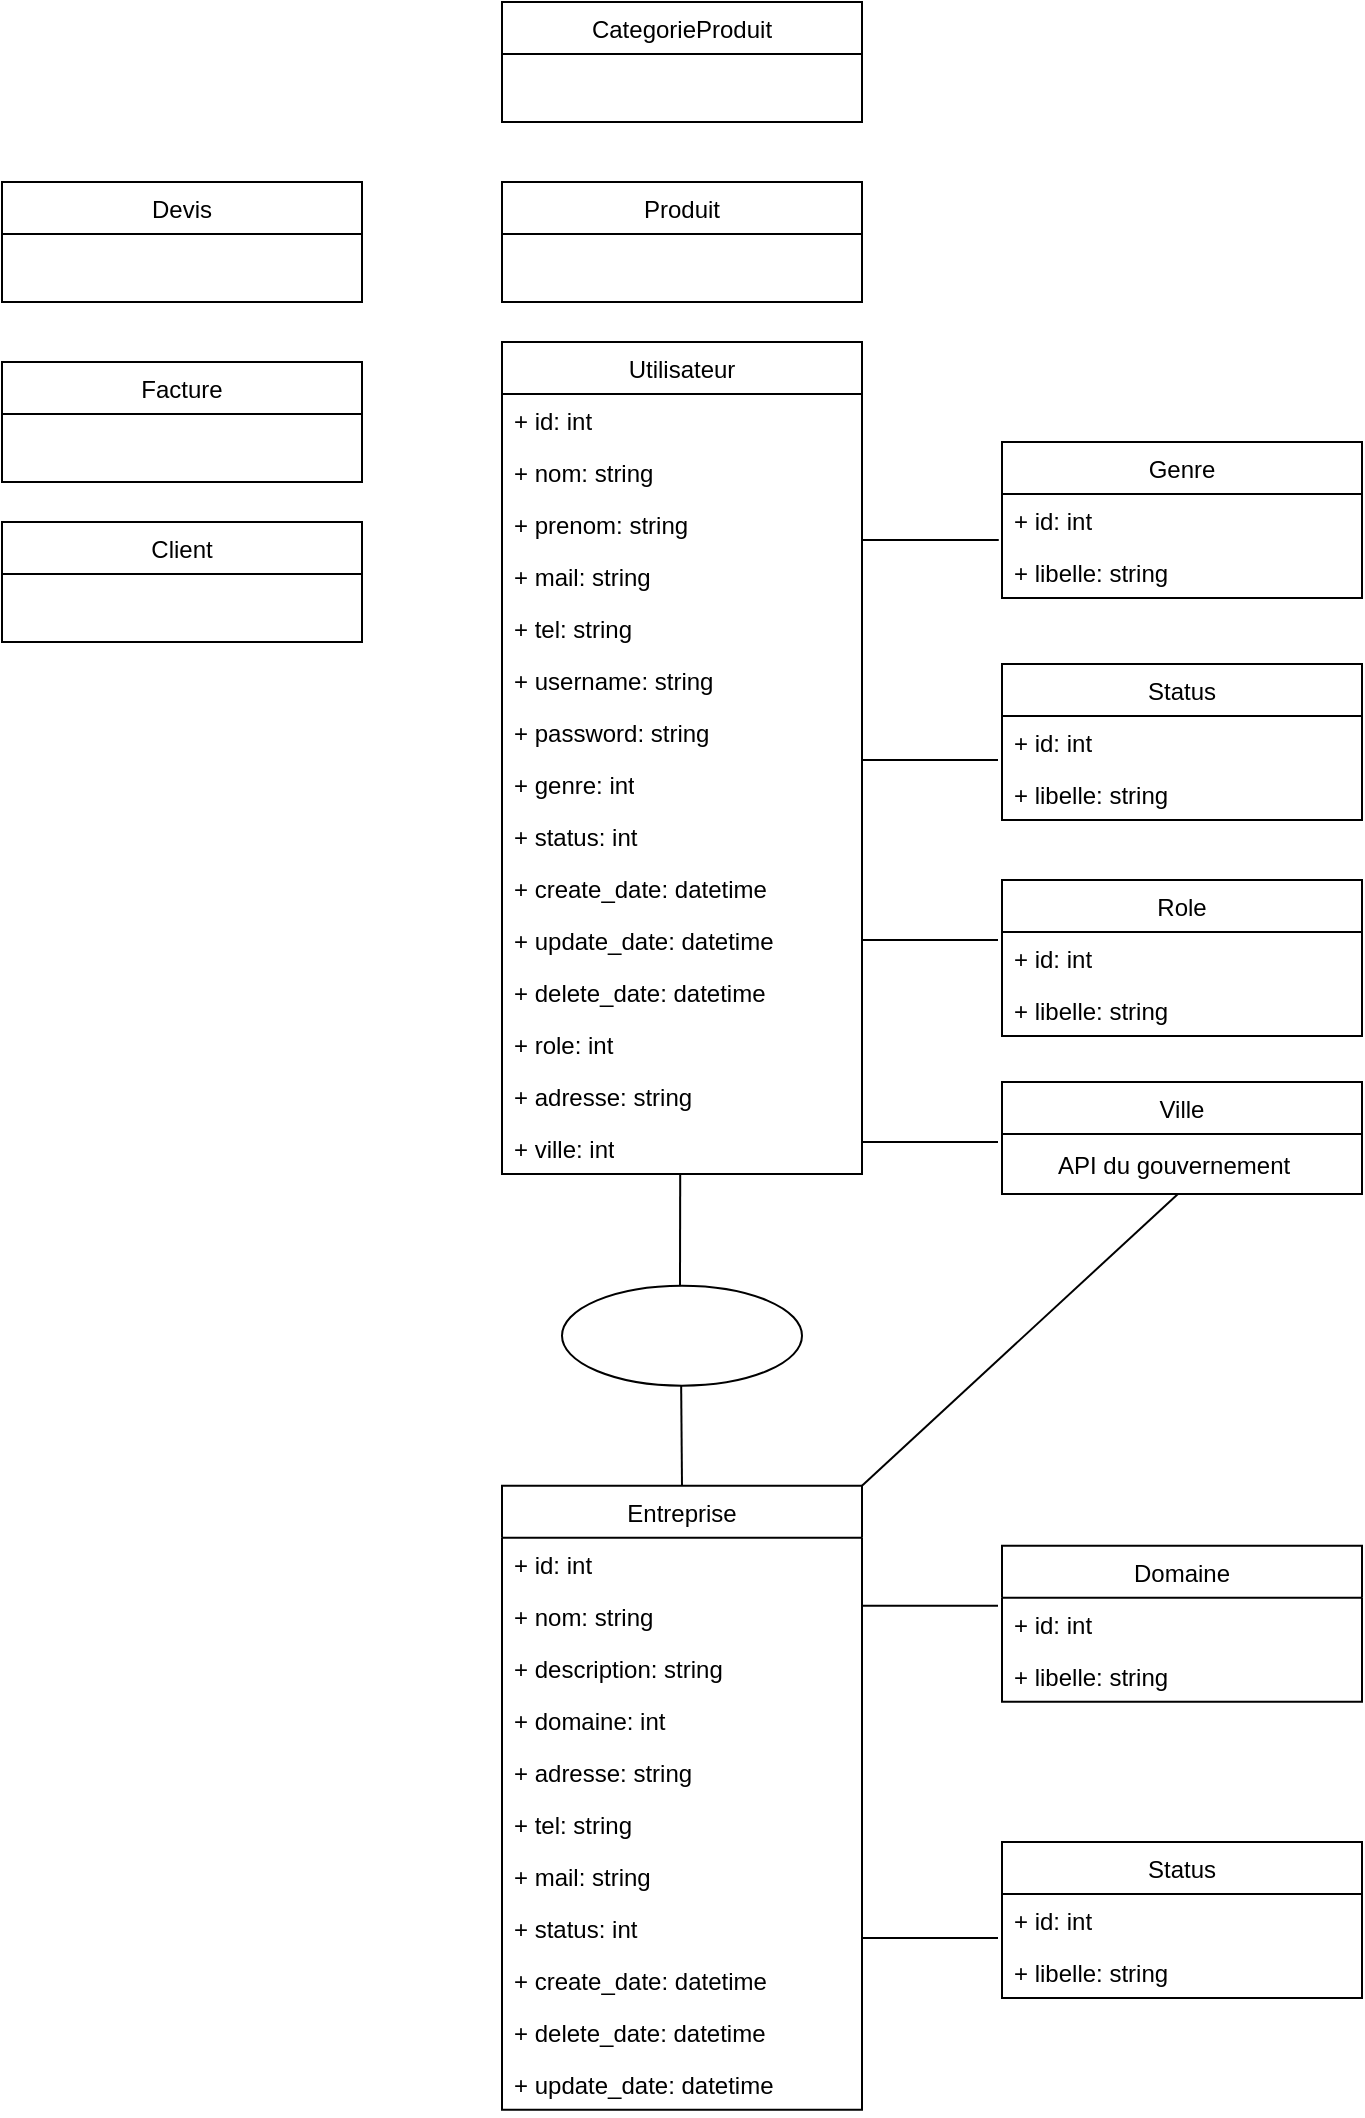 <mxfile version="22.1.3" type="device">
  <diagram id="8dzpjJiyhR6sDjPHXIBc" name="Page-1">
    <mxGraphModel dx="1247" dy="673" grid="1" gridSize="10" guides="1" tooltips="1" connect="1" arrows="1" fold="1" page="1" pageScale="1" pageWidth="850" pageHeight="1100" math="0" shadow="0">
      <root>
        <mxCell id="0" />
        <mxCell id="1" parent="0" />
        <mxCell id="13" value="Entreprise" style="swimlane;fontStyle=0;childLayout=stackLayout;horizontal=1;startSize=26;fillColor=none;horizontalStack=0;resizeParent=1;resizeParentMax=0;resizeLast=0;collapsible=1;marginBottom=0;" parent="1" vertex="1">
          <mxGeometry x="370" y="831.84" width="180" height="312" as="geometry" />
        </mxCell>
        <mxCell id="w4tt1kv3BqVbwSzo0u0s-61" value="&lt;div&gt;+ id: int&amp;nbsp;&amp;nbsp; &lt;br&gt;&lt;/div&gt;&lt;div&gt;&lt;br&gt;&lt;/div&gt;" style="text;strokeColor=none;fillColor=none;align=left;verticalAlign=top;spacingLeft=4;spacingRight=4;overflow=hidden;rotatable=0;points=[[0,0.5],[1,0.5]];portConstraint=eastwest;whiteSpace=wrap;html=1;" vertex="1" parent="13">
          <mxGeometry y="26" width="180" height="26" as="geometry" />
        </mxCell>
        <mxCell id="w4tt1kv3BqVbwSzo0u0s-62" value="&lt;div&gt;+ nom: string&lt;/div&gt;&lt;div&gt;&lt;br&gt;&lt;/div&gt;" style="text;strokeColor=none;fillColor=none;align=left;verticalAlign=top;spacingLeft=4;spacingRight=4;overflow=hidden;rotatable=0;points=[[0,0.5],[1,0.5]];portConstraint=eastwest;whiteSpace=wrap;html=1;" vertex="1" parent="13">
          <mxGeometry y="52" width="180" height="26" as="geometry" />
        </mxCell>
        <mxCell id="w4tt1kv3BqVbwSzo0u0s-63" value="&lt;div&gt;+ description: string&lt;/div&gt;&lt;div&gt;&lt;br&gt;&lt;/div&gt;" style="text;strokeColor=none;fillColor=none;align=left;verticalAlign=top;spacingLeft=4;spacingRight=4;overflow=hidden;rotatable=0;points=[[0,0.5],[1,0.5]];portConstraint=eastwest;whiteSpace=wrap;html=1;" vertex="1" parent="13">
          <mxGeometry y="78" width="180" height="26" as="geometry" />
        </mxCell>
        <mxCell id="w4tt1kv3BqVbwSzo0u0s-64" value="&lt;div&gt;+ domaine: int&lt;/div&gt;&lt;div&gt;&lt;br&gt;&lt;/div&gt;" style="text;strokeColor=none;fillColor=none;align=left;verticalAlign=top;spacingLeft=4;spacingRight=4;overflow=hidden;rotatable=0;points=[[0,0.5],[1,0.5]];portConstraint=eastwest;whiteSpace=wrap;html=1;" vertex="1" parent="13">
          <mxGeometry y="104" width="180" height="26" as="geometry" />
        </mxCell>
        <mxCell id="w4tt1kv3BqVbwSzo0u0s-65" value="&lt;div&gt;+ adresse: string&lt;/div&gt;&lt;div&gt;&lt;br&gt;&lt;/div&gt;" style="text;strokeColor=none;fillColor=none;align=left;verticalAlign=top;spacingLeft=4;spacingRight=4;overflow=hidden;rotatable=0;points=[[0,0.5],[1,0.5]];portConstraint=eastwest;whiteSpace=wrap;html=1;" vertex="1" parent="13">
          <mxGeometry y="130" width="180" height="26" as="geometry" />
        </mxCell>
        <mxCell id="w4tt1kv3BqVbwSzo0u0s-66" value="&lt;div&gt;+ tel: string&lt;/div&gt;&lt;div&gt;&lt;br&gt;&lt;/div&gt;" style="text;strokeColor=none;fillColor=none;align=left;verticalAlign=top;spacingLeft=4;spacingRight=4;overflow=hidden;rotatable=0;points=[[0,0.5],[1,0.5]];portConstraint=eastwest;whiteSpace=wrap;html=1;" vertex="1" parent="13">
          <mxGeometry y="156" width="180" height="26" as="geometry" />
        </mxCell>
        <mxCell id="w4tt1kv3BqVbwSzo0u0s-67" value="&lt;div&gt;+ mail: string&lt;/div&gt;&lt;div&gt;&lt;br&gt;&lt;/div&gt;" style="text;strokeColor=none;fillColor=none;align=left;verticalAlign=top;spacingLeft=4;spacingRight=4;overflow=hidden;rotatable=0;points=[[0,0.5],[1,0.5]];portConstraint=eastwest;whiteSpace=wrap;html=1;" vertex="1" parent="13">
          <mxGeometry y="182" width="180" height="26" as="geometry" />
        </mxCell>
        <mxCell id="w4tt1kv3BqVbwSzo0u0s-68" value="&lt;div&gt;+ status: int&lt;/div&gt;&lt;div&gt;&lt;br&gt;&lt;/div&gt;" style="text;strokeColor=none;fillColor=none;align=left;verticalAlign=top;spacingLeft=4;spacingRight=4;overflow=hidden;rotatable=0;points=[[0,0.5],[1,0.5]];portConstraint=eastwest;whiteSpace=wrap;html=1;" vertex="1" parent="13">
          <mxGeometry y="208" width="180" height="26" as="geometry" />
        </mxCell>
        <mxCell id="w4tt1kv3BqVbwSzo0u0s-86" value="+ create_date: datetime" style="text;strokeColor=none;fillColor=none;align=left;verticalAlign=top;spacingLeft=4;spacingRight=4;overflow=hidden;rotatable=0;points=[[0,0.5],[1,0.5]];portConstraint=eastwest;whiteSpace=wrap;html=1;" vertex="1" parent="13">
          <mxGeometry y="234" width="180" height="26" as="geometry" />
        </mxCell>
        <mxCell id="w4tt1kv3BqVbwSzo0u0s-88" value="+ delete_date: datetime" style="text;strokeColor=none;fillColor=none;align=left;verticalAlign=top;spacingLeft=4;spacingRight=4;overflow=hidden;rotatable=0;points=[[0,0.5],[1,0.5]];portConstraint=eastwest;whiteSpace=wrap;html=1;" vertex="1" parent="13">
          <mxGeometry y="260" width="180" height="26" as="geometry" />
        </mxCell>
        <mxCell id="w4tt1kv3BqVbwSzo0u0s-87" value="+ update_date: datetime" style="text;strokeColor=none;fillColor=none;align=left;verticalAlign=top;spacingLeft=4;spacingRight=4;overflow=hidden;rotatable=0;points=[[0,0.5],[1,0.5]];portConstraint=eastwest;whiteSpace=wrap;html=1;" vertex="1" parent="13">
          <mxGeometry y="286" width="180" height="26" as="geometry" />
        </mxCell>
        <mxCell id="17" value="Devis" style="swimlane;fontStyle=0;childLayout=stackLayout;horizontal=1;startSize=26;fillColor=none;horizontalStack=0;resizeParent=1;resizeParentMax=0;resizeLast=0;collapsible=1;marginBottom=0;" parent="1" vertex="1">
          <mxGeometry x="120" y="180" width="180" height="60" as="geometry" />
        </mxCell>
        <mxCell id="18" value="Facture" style="swimlane;fontStyle=0;childLayout=stackLayout;horizontal=1;startSize=26;fillColor=none;horizontalStack=0;resizeParent=1;resizeParentMax=0;resizeLast=0;collapsible=1;marginBottom=0;" parent="1" vertex="1">
          <mxGeometry x="120" y="270" width="180" height="60" as="geometry" />
        </mxCell>
        <mxCell id="19" value="Client" style="swimlane;fontStyle=0;childLayout=stackLayout;horizontal=1;startSize=26;fillColor=none;horizontalStack=0;resizeParent=1;resizeParentMax=0;resizeLast=0;collapsible=1;marginBottom=0;" parent="1" vertex="1">
          <mxGeometry x="120" y="350" width="180" height="60" as="geometry" />
        </mxCell>
        <mxCell id="20" value="Produit" style="swimlane;fontStyle=0;childLayout=stackLayout;horizontal=1;startSize=26;fillColor=none;horizontalStack=0;resizeParent=1;resizeParentMax=0;resizeLast=0;collapsible=1;marginBottom=0;" parent="1" vertex="1">
          <mxGeometry x="370" y="180" width="180" height="60" as="geometry" />
        </mxCell>
        <mxCell id="21" value="CategorieProduit" style="swimlane;fontStyle=0;childLayout=stackLayout;horizontal=1;startSize=26;fillColor=none;horizontalStack=0;resizeParent=1;resizeParentMax=0;resizeLast=0;collapsible=1;marginBottom=0;" parent="1" vertex="1">
          <mxGeometry x="370" y="90" width="180" height="60" as="geometry" />
        </mxCell>
        <mxCell id="22" value="Utilisateur" style="swimlane;fontStyle=0;childLayout=stackLayout;horizontal=1;startSize=26;fillColor=none;horizontalStack=0;resizeParent=1;resizeParentMax=0;resizeLast=0;collapsible=1;marginBottom=0;" parent="1" vertex="1">
          <mxGeometry x="370" y="260" width="180" height="416" as="geometry" />
        </mxCell>
        <mxCell id="w4tt1kv3BqVbwSzo0u0s-23" value="+ id: int" style="text;strokeColor=none;fillColor=none;align=left;verticalAlign=top;spacingLeft=4;spacingRight=4;overflow=hidden;rotatable=0;points=[[0,0.5],[1,0.5]];portConstraint=eastwest;whiteSpace=wrap;html=1;" vertex="1" parent="22">
          <mxGeometry y="26" width="180" height="26" as="geometry" />
        </mxCell>
        <mxCell id="w4tt1kv3BqVbwSzo0u0s-24" value="+ nom: string" style="text;strokeColor=none;fillColor=none;align=left;verticalAlign=top;spacingLeft=4;spacingRight=4;overflow=hidden;rotatable=0;points=[[0,0.5],[1,0.5]];portConstraint=eastwest;whiteSpace=wrap;html=1;" vertex="1" parent="22">
          <mxGeometry y="52" width="180" height="26" as="geometry" />
        </mxCell>
        <mxCell id="w4tt1kv3BqVbwSzo0u0s-25" value="+ prenom: string" style="text;strokeColor=none;fillColor=none;align=left;verticalAlign=top;spacingLeft=4;spacingRight=4;overflow=hidden;rotatable=0;points=[[0,0.5],[1,0.5]];portConstraint=eastwest;whiteSpace=wrap;html=1;" vertex="1" parent="22">
          <mxGeometry y="78" width="180" height="26" as="geometry" />
        </mxCell>
        <mxCell id="w4tt1kv3BqVbwSzo0u0s-26" value="+ mail: string" style="text;strokeColor=none;fillColor=none;align=left;verticalAlign=top;spacingLeft=4;spacingRight=4;overflow=hidden;rotatable=0;points=[[0,0.5],[1,0.5]];portConstraint=eastwest;whiteSpace=wrap;html=1;" vertex="1" parent="22">
          <mxGeometry y="104" width="180" height="26" as="geometry" />
        </mxCell>
        <mxCell id="w4tt1kv3BqVbwSzo0u0s-27" value="+ tel: string" style="text;strokeColor=none;fillColor=none;align=left;verticalAlign=top;spacingLeft=4;spacingRight=4;overflow=hidden;rotatable=0;points=[[0,0.5],[1,0.5]];portConstraint=eastwest;whiteSpace=wrap;html=1;" vertex="1" parent="22">
          <mxGeometry y="130" width="180" height="26" as="geometry" />
        </mxCell>
        <mxCell id="w4tt1kv3BqVbwSzo0u0s-28" value="&lt;div&gt;+ username: string&lt;/div&gt;" style="text;strokeColor=none;fillColor=none;align=left;verticalAlign=top;spacingLeft=4;spacingRight=4;overflow=hidden;rotatable=0;points=[[0,0.5],[1,0.5]];portConstraint=eastwest;whiteSpace=wrap;html=1;" vertex="1" parent="22">
          <mxGeometry y="156" width="180" height="26" as="geometry" />
        </mxCell>
        <mxCell id="w4tt1kv3BqVbwSzo0u0s-29" value="+ password: string" style="text;strokeColor=none;fillColor=none;align=left;verticalAlign=top;spacingLeft=4;spacingRight=4;overflow=hidden;rotatable=0;points=[[0,0.5],[1,0.5]];portConstraint=eastwest;whiteSpace=wrap;html=1;" vertex="1" parent="22">
          <mxGeometry y="182" width="180" height="26" as="geometry" />
        </mxCell>
        <mxCell id="w4tt1kv3BqVbwSzo0u0s-30" value="+ genre: int" style="text;strokeColor=none;fillColor=none;align=left;verticalAlign=top;spacingLeft=4;spacingRight=4;overflow=hidden;rotatable=0;points=[[0,0.5],[1,0.5]];portConstraint=eastwest;whiteSpace=wrap;html=1;" vertex="1" parent="22">
          <mxGeometry y="208" width="180" height="26" as="geometry" />
        </mxCell>
        <mxCell id="w4tt1kv3BqVbwSzo0u0s-31" value="&lt;div&gt;+ status: int&lt;/div&gt;" style="text;strokeColor=none;fillColor=none;align=left;verticalAlign=top;spacingLeft=4;spacingRight=4;overflow=hidden;rotatable=0;points=[[0,0.5],[1,0.5]];portConstraint=eastwest;whiteSpace=wrap;html=1;" vertex="1" parent="22">
          <mxGeometry y="234" width="180" height="26" as="geometry" />
        </mxCell>
        <mxCell id="w4tt1kv3BqVbwSzo0u0s-32" value="+ create_date: datetime" style="text;strokeColor=none;fillColor=none;align=left;verticalAlign=top;spacingLeft=4;spacingRight=4;overflow=hidden;rotatable=0;points=[[0,0.5],[1,0.5]];portConstraint=eastwest;whiteSpace=wrap;html=1;" vertex="1" parent="22">
          <mxGeometry y="260" width="180" height="26" as="geometry" />
        </mxCell>
        <mxCell id="w4tt1kv3BqVbwSzo0u0s-33" value="+ update_date: datetime" style="text;strokeColor=none;fillColor=none;align=left;verticalAlign=top;spacingLeft=4;spacingRight=4;overflow=hidden;rotatable=0;points=[[0,0.5],[1,0.5]];portConstraint=eastwest;whiteSpace=wrap;html=1;" vertex="1" parent="22">
          <mxGeometry y="286" width="180" height="26" as="geometry" />
        </mxCell>
        <mxCell id="w4tt1kv3BqVbwSzo0u0s-42" value="+ delete_date: datetime" style="text;strokeColor=none;fillColor=none;align=left;verticalAlign=top;spacingLeft=4;spacingRight=4;overflow=hidden;rotatable=0;points=[[0,0.5],[1,0.5]];portConstraint=eastwest;whiteSpace=wrap;html=1;" vertex="1" parent="22">
          <mxGeometry y="312" width="180" height="26" as="geometry" />
        </mxCell>
        <mxCell id="w4tt1kv3BqVbwSzo0u0s-48" value="&lt;div&gt;+ role: int&lt;/div&gt;&lt;div&gt;&lt;br&gt;&lt;/div&gt;" style="text;strokeColor=none;fillColor=none;align=left;verticalAlign=top;spacingLeft=4;spacingRight=4;overflow=hidden;rotatable=0;points=[[0,0.5],[1,0.5]];portConstraint=eastwest;whiteSpace=wrap;html=1;" vertex="1" parent="22">
          <mxGeometry y="338" width="180" height="26" as="geometry" />
        </mxCell>
        <mxCell id="w4tt1kv3BqVbwSzo0u0s-74" value="&lt;div&gt;+ adresse: string&lt;/div&gt;&lt;div&gt;&lt;br&gt;&lt;/div&gt;" style="text;strokeColor=none;fillColor=none;align=left;verticalAlign=top;spacingLeft=4;spacingRight=4;overflow=hidden;rotatable=0;points=[[0,0.5],[1,0.5]];portConstraint=eastwest;whiteSpace=wrap;html=1;" vertex="1" parent="22">
          <mxGeometry y="364" width="180" height="26" as="geometry" />
        </mxCell>
        <mxCell id="w4tt1kv3BqVbwSzo0u0s-75" value="&lt;div&gt;+ ville: int&lt;/div&gt;&lt;div&gt;&lt;br&gt;&lt;/div&gt;" style="text;strokeColor=none;fillColor=none;align=left;verticalAlign=top;spacingLeft=4;spacingRight=4;overflow=hidden;rotatable=0;points=[[0,0.5],[1,0.5]];portConstraint=eastwest;whiteSpace=wrap;html=1;" vertex="1" parent="22">
          <mxGeometry y="390" width="180" height="26" as="geometry" />
        </mxCell>
        <mxCell id="w4tt1kv3BqVbwSzo0u0s-34" value="Genre" style="swimlane;fontStyle=0;childLayout=stackLayout;horizontal=1;startSize=26;fillColor=none;horizontalStack=0;resizeParent=1;resizeParentMax=0;resizeLast=0;collapsible=1;marginBottom=0;" vertex="1" parent="1">
          <mxGeometry x="620" y="310" width="180" height="78" as="geometry" />
        </mxCell>
        <mxCell id="w4tt1kv3BqVbwSzo0u0s-36" value="+ id: int" style="text;strokeColor=none;fillColor=none;align=left;verticalAlign=top;spacingLeft=4;spacingRight=4;overflow=hidden;rotatable=0;points=[[0,0.5],[1,0.5]];portConstraint=eastwest;whiteSpace=wrap;html=1;" vertex="1" parent="w4tt1kv3BqVbwSzo0u0s-34">
          <mxGeometry y="26" width="180" height="26" as="geometry" />
        </mxCell>
        <mxCell id="w4tt1kv3BqVbwSzo0u0s-37" value="+ libelle: string" style="text;strokeColor=none;fillColor=none;align=left;verticalAlign=top;spacingLeft=4;spacingRight=4;overflow=hidden;rotatable=0;points=[[0,0.5],[1,0.5]];portConstraint=eastwest;whiteSpace=wrap;html=1;" vertex="1" parent="w4tt1kv3BqVbwSzo0u0s-34">
          <mxGeometry y="52" width="180" height="26" as="geometry" />
        </mxCell>
        <mxCell id="w4tt1kv3BqVbwSzo0u0s-38" value="Status" style="swimlane;fontStyle=0;childLayout=stackLayout;horizontal=1;startSize=26;fillColor=none;horizontalStack=0;resizeParent=1;resizeParentMax=0;resizeLast=0;collapsible=1;marginBottom=0;" vertex="1" parent="1">
          <mxGeometry x="620" y="421" width="180" height="78" as="geometry" />
        </mxCell>
        <mxCell id="w4tt1kv3BqVbwSzo0u0s-39" value="+ id: int" style="text;strokeColor=none;fillColor=none;align=left;verticalAlign=top;spacingLeft=4;spacingRight=4;overflow=hidden;rotatable=0;points=[[0,0.5],[1,0.5]];portConstraint=eastwest;whiteSpace=wrap;html=1;" vertex="1" parent="w4tt1kv3BqVbwSzo0u0s-38">
          <mxGeometry y="26" width="180" height="26" as="geometry" />
        </mxCell>
        <mxCell id="w4tt1kv3BqVbwSzo0u0s-40" value="+ libelle: string" style="text;strokeColor=none;fillColor=none;align=left;verticalAlign=top;spacingLeft=4;spacingRight=4;overflow=hidden;rotatable=0;points=[[0,0.5],[1,0.5]];portConstraint=eastwest;whiteSpace=wrap;html=1;" vertex="1" parent="w4tt1kv3BqVbwSzo0u0s-38">
          <mxGeometry y="52" width="180" height="26" as="geometry" />
        </mxCell>
        <mxCell id="w4tt1kv3BqVbwSzo0u0s-43" value="Role" style="swimlane;fontStyle=0;childLayout=stackLayout;horizontal=1;startSize=26;fillColor=none;horizontalStack=0;resizeParent=1;resizeParentMax=0;resizeLast=0;collapsible=1;marginBottom=0;" vertex="1" parent="1">
          <mxGeometry x="620" y="529" width="180" height="78" as="geometry" />
        </mxCell>
        <mxCell id="w4tt1kv3BqVbwSzo0u0s-44" value="+ id: int" style="text;strokeColor=none;fillColor=none;align=left;verticalAlign=top;spacingLeft=4;spacingRight=4;overflow=hidden;rotatable=0;points=[[0,0.5],[1,0.5]];portConstraint=eastwest;whiteSpace=wrap;html=1;" vertex="1" parent="w4tt1kv3BqVbwSzo0u0s-43">
          <mxGeometry y="26" width="180" height="26" as="geometry" />
        </mxCell>
        <mxCell id="w4tt1kv3BqVbwSzo0u0s-45" value="+ libelle: string" style="text;strokeColor=none;fillColor=none;align=left;verticalAlign=top;spacingLeft=4;spacingRight=4;overflow=hidden;rotatable=0;points=[[0,0.5],[1,0.5]];portConstraint=eastwest;whiteSpace=wrap;html=1;" vertex="1" parent="w4tt1kv3BqVbwSzo0u0s-43">
          <mxGeometry y="52" width="180" height="26" as="geometry" />
        </mxCell>
        <mxCell id="w4tt1kv3BqVbwSzo0u0s-53" value="" style="ellipse;whiteSpace=wrap;html=1;align=center;" vertex="1" parent="1">
          <mxGeometry x="400" y="731.84" width="120" height="50" as="geometry" />
        </mxCell>
        <mxCell id="w4tt1kv3BqVbwSzo0u0s-56" value="" style="endArrow=none;html=1;rounded=0;entryX=-0.009;entryY=-0.115;entryDx=0;entryDy=0;entryPerimeter=0;" edge="1" parent="1" target="w4tt1kv3BqVbwSzo0u0s-37">
          <mxGeometry relative="1" as="geometry">
            <mxPoint x="550" y="359" as="sourcePoint" />
            <mxPoint x="340" y="92" as="targetPoint" />
          </mxGeometry>
        </mxCell>
        <mxCell id="w4tt1kv3BqVbwSzo0u0s-57" value="" style="endArrow=none;html=1;rounded=0;entryX=-0.009;entryY=-0.115;entryDx=0;entryDy=0;entryPerimeter=0;" edge="1" parent="1">
          <mxGeometry relative="1" as="geometry">
            <mxPoint x="550" y="469" as="sourcePoint" />
            <mxPoint x="618" y="469" as="targetPoint" />
          </mxGeometry>
        </mxCell>
        <mxCell id="w4tt1kv3BqVbwSzo0u0s-58" value="" style="endArrow=none;html=1;rounded=0;entryX=-0.009;entryY=-0.115;entryDx=0;entryDy=0;entryPerimeter=0;" edge="1" parent="1">
          <mxGeometry relative="1" as="geometry">
            <mxPoint x="550" y="559" as="sourcePoint" />
            <mxPoint x="618" y="559" as="targetPoint" />
          </mxGeometry>
        </mxCell>
        <mxCell id="w4tt1kv3BqVbwSzo0u0s-59" value="" style="endArrow=none;html=1;rounded=0;exitX=0.495;exitY=1.006;exitDx=0;exitDy=0;exitPerimeter=0;" edge="1" parent="1">
          <mxGeometry relative="1" as="geometry">
            <mxPoint x="459.1" y="675.996" as="sourcePoint" />
            <mxPoint x="459" y="731.84" as="targetPoint" />
          </mxGeometry>
        </mxCell>
        <mxCell id="w4tt1kv3BqVbwSzo0u0s-60" value="" style="endArrow=none;html=1;rounded=0;entryX=0.5;entryY=0;entryDx=0;entryDy=0;" edge="1" parent="1" target="13">
          <mxGeometry relative="1" as="geometry">
            <mxPoint x="459.58" y="781.84" as="sourcePoint" />
            <mxPoint x="460.38" y="836.99" as="targetPoint" />
          </mxGeometry>
        </mxCell>
        <mxCell id="w4tt1kv3BqVbwSzo0u0s-70" value="Domaine" style="swimlane;fontStyle=0;childLayout=stackLayout;horizontal=1;startSize=26;fillColor=none;horizontalStack=0;resizeParent=1;resizeParentMax=0;resizeLast=0;collapsible=1;marginBottom=0;" vertex="1" parent="1">
          <mxGeometry x="620" y="861.84" width="180" height="78" as="geometry" />
        </mxCell>
        <mxCell id="w4tt1kv3BqVbwSzo0u0s-71" value="+ id: int" style="text;strokeColor=none;fillColor=none;align=left;verticalAlign=top;spacingLeft=4;spacingRight=4;overflow=hidden;rotatable=0;points=[[0,0.5],[1,0.5]];portConstraint=eastwest;whiteSpace=wrap;html=1;" vertex="1" parent="w4tt1kv3BqVbwSzo0u0s-70">
          <mxGeometry y="26" width="180" height="26" as="geometry" />
        </mxCell>
        <mxCell id="w4tt1kv3BqVbwSzo0u0s-72" value="+ libelle: string" style="text;strokeColor=none;fillColor=none;align=left;verticalAlign=top;spacingLeft=4;spacingRight=4;overflow=hidden;rotatable=0;points=[[0,0.5],[1,0.5]];portConstraint=eastwest;whiteSpace=wrap;html=1;" vertex="1" parent="w4tt1kv3BqVbwSzo0u0s-70">
          <mxGeometry y="52" width="180" height="26" as="geometry" />
        </mxCell>
        <mxCell id="w4tt1kv3BqVbwSzo0u0s-73" value="" style="endArrow=none;html=1;rounded=0;entryX=-0.009;entryY=-0.115;entryDx=0;entryDy=0;entryPerimeter=0;" edge="1" parent="1">
          <mxGeometry relative="1" as="geometry">
            <mxPoint x="550" y="891.84" as="sourcePoint" />
            <mxPoint x="618" y="891.84" as="targetPoint" />
          </mxGeometry>
        </mxCell>
        <mxCell id="w4tt1kv3BqVbwSzo0u0s-77" value="Ville" style="swimlane;fontStyle=0;childLayout=stackLayout;horizontal=1;startSize=26;fillColor=none;horizontalStack=0;resizeParent=1;resizeParentMax=0;resizeLast=0;collapsible=1;marginBottom=0;" vertex="1" parent="1">
          <mxGeometry x="620" y="630" width="180" height="56" as="geometry" />
        </mxCell>
        <mxCell id="w4tt1kv3BqVbwSzo0u0s-81" value="" style="shape=table;startSize=0;container=1;collapsible=1;childLayout=tableLayout;fixedRows=1;rowLines=0;fontStyle=0;align=center;resizeLast=1;strokeColor=none;fillColor=none;collapsible=0;whiteSpace=wrap;html=1;" vertex="1" parent="w4tt1kv3BqVbwSzo0u0s-77">
          <mxGeometry y="26" width="180" height="30" as="geometry" />
        </mxCell>
        <mxCell id="w4tt1kv3BqVbwSzo0u0s-82" value="" style="shape=tableRow;horizontal=0;startSize=0;swimlaneHead=0;swimlaneBody=0;fillColor=none;collapsible=0;dropTarget=0;points=[[0,0.5],[1,0.5]];portConstraint=eastwest;top=0;left=0;right=0;bottom=0;" vertex="1" parent="w4tt1kv3BqVbwSzo0u0s-81">
          <mxGeometry width="180" height="30" as="geometry" />
        </mxCell>
        <mxCell id="w4tt1kv3BqVbwSzo0u0s-83" value="" style="shape=partialRectangle;connectable=0;fillColor=none;top=0;left=0;bottom=0;right=0;editable=1;overflow=hidden;" vertex="1" parent="w4tt1kv3BqVbwSzo0u0s-82">
          <mxGeometry width="20" height="30" as="geometry">
            <mxRectangle width="20" height="30" as="alternateBounds" />
          </mxGeometry>
        </mxCell>
        <mxCell id="w4tt1kv3BqVbwSzo0u0s-84" value="API du gouvernement" style="shape=partialRectangle;connectable=0;fillColor=none;top=0;left=0;bottom=0;right=0;align=left;spacingLeft=6;overflow=hidden;" vertex="1" parent="w4tt1kv3BqVbwSzo0u0s-82">
          <mxGeometry x="20" width="160" height="30" as="geometry">
            <mxRectangle width="160" height="30" as="alternateBounds" />
          </mxGeometry>
        </mxCell>
        <mxCell id="w4tt1kv3BqVbwSzo0u0s-80" value="" style="endArrow=none;html=1;rounded=0;entryX=-0.009;entryY=-0.115;entryDx=0;entryDy=0;entryPerimeter=0;" edge="1" parent="1">
          <mxGeometry relative="1" as="geometry">
            <mxPoint x="550" y="660" as="sourcePoint" />
            <mxPoint x="618" y="660" as="targetPoint" />
          </mxGeometry>
        </mxCell>
        <mxCell id="w4tt1kv3BqVbwSzo0u0s-85" value="" style="endArrow=none;html=1;rounded=0;entryX=0.488;entryY=1.004;entryDx=0;entryDy=0;entryPerimeter=0;" edge="1" parent="1" target="w4tt1kv3BqVbwSzo0u0s-82">
          <mxGeometry relative="1" as="geometry">
            <mxPoint x="550" y="831.84" as="sourcePoint" />
            <mxPoint x="618" y="831.84" as="targetPoint" />
          </mxGeometry>
        </mxCell>
        <mxCell id="w4tt1kv3BqVbwSzo0u0s-89" value="Status" style="swimlane;fontStyle=0;childLayout=stackLayout;horizontal=1;startSize=26;fillColor=none;horizontalStack=0;resizeParent=1;resizeParentMax=0;resizeLast=0;collapsible=1;marginBottom=0;" vertex="1" parent="1">
          <mxGeometry x="620" y="1010" width="180" height="78" as="geometry" />
        </mxCell>
        <mxCell id="w4tt1kv3BqVbwSzo0u0s-90" value="+ id: int" style="text;strokeColor=none;fillColor=none;align=left;verticalAlign=top;spacingLeft=4;spacingRight=4;overflow=hidden;rotatable=0;points=[[0,0.5],[1,0.5]];portConstraint=eastwest;whiteSpace=wrap;html=1;" vertex="1" parent="w4tt1kv3BqVbwSzo0u0s-89">
          <mxGeometry y="26" width="180" height="26" as="geometry" />
        </mxCell>
        <mxCell id="w4tt1kv3BqVbwSzo0u0s-91" value="+ libelle: string" style="text;strokeColor=none;fillColor=none;align=left;verticalAlign=top;spacingLeft=4;spacingRight=4;overflow=hidden;rotatable=0;points=[[0,0.5],[1,0.5]];portConstraint=eastwest;whiteSpace=wrap;html=1;" vertex="1" parent="w4tt1kv3BqVbwSzo0u0s-89">
          <mxGeometry y="52" width="180" height="26" as="geometry" />
        </mxCell>
        <mxCell id="w4tt1kv3BqVbwSzo0u0s-92" value="" style="endArrow=none;html=1;rounded=0;entryX=-0.009;entryY=-0.115;entryDx=0;entryDy=0;entryPerimeter=0;" edge="1" parent="1">
          <mxGeometry relative="1" as="geometry">
            <mxPoint x="550" y="1058" as="sourcePoint" />
            <mxPoint x="618" y="1058" as="targetPoint" />
          </mxGeometry>
        </mxCell>
      </root>
    </mxGraphModel>
  </diagram>
</mxfile>
